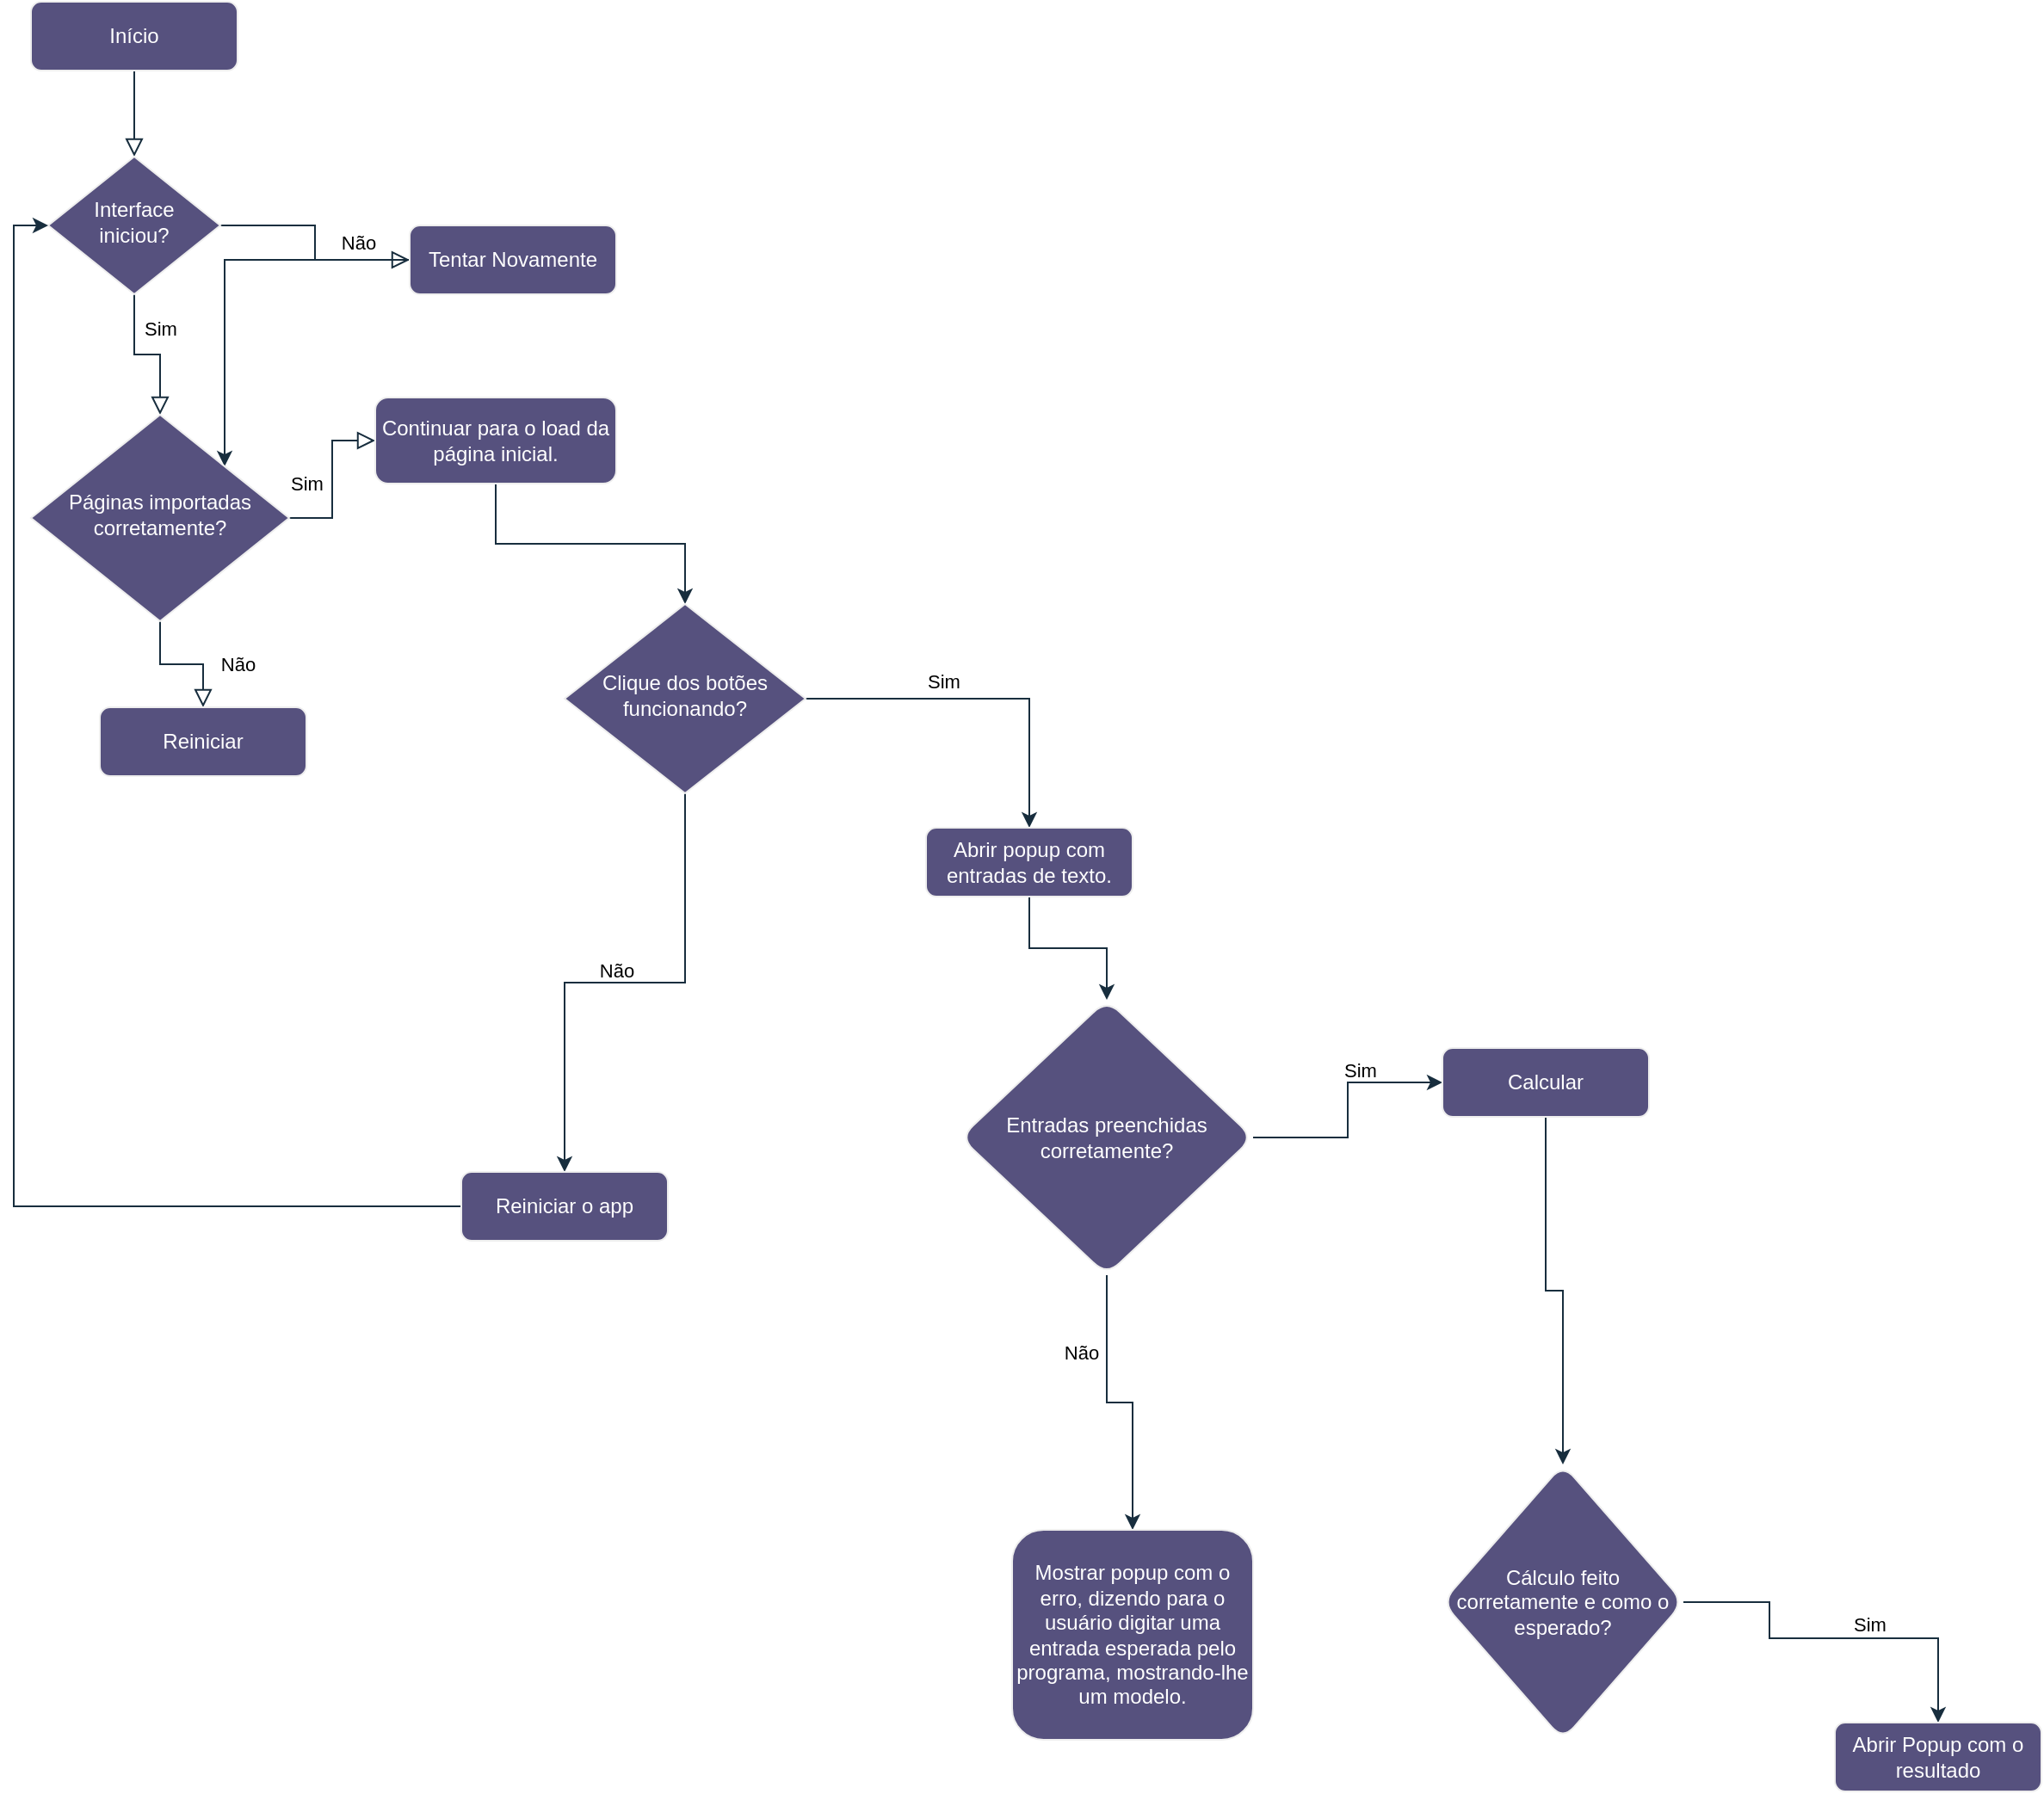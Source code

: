 <mxfile version="24.2.3" type="github">
  <diagram id="C5RBs43oDa-KdzZeNtuy" name="Page-1">
    <mxGraphModel dx="2625" dy="1508" grid="1" gridSize="10" guides="1" tooltips="1" connect="1" arrows="1" fold="1" page="0" pageScale="1" pageWidth="827" pageHeight="1169" math="0" shadow="0">
      <root>
        <mxCell id="WIyWlLk6GJQsqaUBKTNV-0" />
        <mxCell id="WIyWlLk6GJQsqaUBKTNV-1" parent="WIyWlLk6GJQsqaUBKTNV-0" />
        <mxCell id="WIyWlLk6GJQsqaUBKTNV-2" value="" style="rounded=0;jettySize=auto;orthogonalLoop=1;fontSize=11;endArrow=block;endFill=0;endSize=8;strokeWidth=1;shadow=0;labelBackgroundColor=none;edgeStyle=orthogonalEdgeStyle;strokeColor=#182E3E;fontColor=default;labelBorderColor=none;textShadow=0;html=1;" parent="WIyWlLk6GJQsqaUBKTNV-1" source="WIyWlLk6GJQsqaUBKTNV-3" target="WIyWlLk6GJQsqaUBKTNV-6" edge="1">
          <mxGeometry relative="1" as="geometry" />
        </mxCell>
        <mxCell id="WIyWlLk6GJQsqaUBKTNV-3" value="Início" style="rounded=1;fontSize=12;glass=0;strokeWidth=1;shadow=0;labelBackgroundColor=none;fillColor=#56517E;strokeColor=#EEEEEE;fontColor=#FFFFFF;labelBorderColor=none;textShadow=0;whiteSpace=wrap;html=1;" parent="WIyWlLk6GJQsqaUBKTNV-1" vertex="1">
          <mxGeometry x="160" y="80" width="120" height="40" as="geometry" />
        </mxCell>
        <mxCell id="WIyWlLk6GJQsqaUBKTNV-4" value="Sim" style="rounded=0;jettySize=auto;orthogonalLoop=1;fontSize=11;endArrow=block;endFill=0;endSize=8;strokeWidth=1;shadow=0;labelBackgroundColor=none;edgeStyle=orthogonalEdgeStyle;strokeColor=#182E3E;fontColor=default;labelBorderColor=none;textShadow=0;html=1;" parent="WIyWlLk6GJQsqaUBKTNV-1" source="WIyWlLk6GJQsqaUBKTNV-6" target="WIyWlLk6GJQsqaUBKTNV-10" edge="1">
          <mxGeometry x="-0.528" y="15" relative="1" as="geometry">
            <mxPoint as="offset" />
          </mxGeometry>
        </mxCell>
        <mxCell id="WIyWlLk6GJQsqaUBKTNV-5" value="Não" style="edgeStyle=orthogonalEdgeStyle;rounded=0;jettySize=auto;orthogonalLoop=1;fontSize=11;endArrow=block;endFill=0;endSize=8;strokeWidth=1;shadow=0;labelBackgroundColor=none;strokeColor=#182E3E;fontColor=default;labelBorderColor=none;textShadow=0;html=1;" parent="WIyWlLk6GJQsqaUBKTNV-1" source="WIyWlLk6GJQsqaUBKTNV-6" target="WIyWlLk6GJQsqaUBKTNV-7" edge="1">
          <mxGeometry x="0.539" y="10" relative="1" as="geometry">
            <mxPoint as="offset" />
          </mxGeometry>
        </mxCell>
        <mxCell id="WIyWlLk6GJQsqaUBKTNV-6" value="Interface iniciou?" style="rhombus;shadow=0;fontFamily=Helvetica;fontSize=12;align=center;strokeWidth=1;spacing=6;spacingTop=-4;labelBackgroundColor=none;fillColor=#56517E;strokeColor=#EEEEEE;fontColor=#FFFFFF;labelBorderColor=none;textShadow=0;whiteSpace=wrap;html=1;" parent="WIyWlLk6GJQsqaUBKTNV-1" vertex="1">
          <mxGeometry x="170" y="170" width="100" height="80" as="geometry" />
        </mxCell>
        <mxCell id="Q0HhOCMZUJaKblz0_Jue-43" style="edgeStyle=orthogonalEdgeStyle;rounded=0;orthogonalLoop=1;jettySize=auto;html=1;entryX=1;entryY=0;entryDx=0;entryDy=0;strokeColor=#182E3E;" edge="1" parent="WIyWlLk6GJQsqaUBKTNV-1" source="WIyWlLk6GJQsqaUBKTNV-7" target="WIyWlLk6GJQsqaUBKTNV-10">
          <mxGeometry relative="1" as="geometry" />
        </mxCell>
        <mxCell id="WIyWlLk6GJQsqaUBKTNV-7" value="Tentar Novamente" style="rounded=1;fontSize=12;glass=0;strokeWidth=1;shadow=0;labelBackgroundColor=none;fillColor=#56517E;strokeColor=#EEEEEE;fontColor=#FFFFFF;labelBorderColor=none;textShadow=0;whiteSpace=wrap;html=1;" parent="WIyWlLk6GJQsqaUBKTNV-1" vertex="1">
          <mxGeometry x="380" y="210" width="120" height="40" as="geometry" />
        </mxCell>
        <mxCell id="WIyWlLk6GJQsqaUBKTNV-8" value="Não" style="rounded=0;jettySize=auto;orthogonalLoop=1;fontSize=11;endArrow=block;endFill=0;endSize=8;strokeWidth=1;shadow=0;labelBackgroundColor=none;edgeStyle=orthogonalEdgeStyle;strokeColor=#182E3E;fontColor=default;labelBorderColor=none;textShadow=0;html=1;" parent="WIyWlLk6GJQsqaUBKTNV-1" source="WIyWlLk6GJQsqaUBKTNV-10" target="WIyWlLk6GJQsqaUBKTNV-11" edge="1">
          <mxGeometry x="0.333" y="20" relative="1" as="geometry">
            <mxPoint as="offset" />
          </mxGeometry>
        </mxCell>
        <mxCell id="WIyWlLk6GJQsqaUBKTNV-9" value="Sim" style="edgeStyle=orthogonalEdgeStyle;rounded=0;jettySize=auto;orthogonalLoop=1;fontSize=11;endArrow=block;endFill=0;endSize=8;strokeWidth=1;shadow=0;labelBackgroundColor=none;strokeColor=#182E3E;fontColor=default;labelBorderColor=none;textShadow=0;html=1;" parent="WIyWlLk6GJQsqaUBKTNV-1" source="WIyWlLk6GJQsqaUBKTNV-10" target="WIyWlLk6GJQsqaUBKTNV-12" edge="1">
          <mxGeometry x="-0.051" y="15" relative="1" as="geometry">
            <mxPoint as="offset" />
          </mxGeometry>
        </mxCell>
        <mxCell id="WIyWlLk6GJQsqaUBKTNV-10" value="Páginas importadas corretamente?" style="rhombus;shadow=0;fontFamily=Helvetica;fontSize=12;align=center;strokeWidth=1;spacing=6;spacingTop=-4;labelBackgroundColor=none;fillColor=#56517E;strokeColor=#EEEEEE;fontColor=#FFFFFF;labelBorderColor=none;textShadow=0;whiteSpace=wrap;html=1;" parent="WIyWlLk6GJQsqaUBKTNV-1" vertex="1">
          <mxGeometry x="160" y="320" width="150" height="120" as="geometry" />
        </mxCell>
        <mxCell id="WIyWlLk6GJQsqaUBKTNV-11" value="Reiniciar" style="rounded=1;fontSize=12;glass=0;strokeWidth=1;shadow=0;labelBackgroundColor=none;fillColor=#56517E;strokeColor=#EEEEEE;fontColor=#FFFFFF;labelBorderColor=none;textShadow=0;whiteSpace=wrap;html=1;" parent="WIyWlLk6GJQsqaUBKTNV-1" vertex="1">
          <mxGeometry x="200" y="490" width="120" height="40" as="geometry" />
        </mxCell>
        <mxCell id="Q0HhOCMZUJaKblz0_Jue-4" value="" style="edgeStyle=orthogonalEdgeStyle;rounded=0;orthogonalLoop=1;jettySize=auto;entryX=0.5;entryY=0;entryDx=0;entryDy=0;strokeColor=#182E3E;fontColor=default;labelBackgroundColor=none;labelBorderColor=none;textShadow=0;html=1;" edge="1" parent="WIyWlLk6GJQsqaUBKTNV-1" source="WIyWlLk6GJQsqaUBKTNV-12" target="Q0HhOCMZUJaKblz0_Jue-3">
          <mxGeometry relative="1" as="geometry" />
        </mxCell>
        <mxCell id="WIyWlLk6GJQsqaUBKTNV-12" value="Continuar para o load da página inicial." style="rounded=1;fontSize=12;glass=0;strokeWidth=1;shadow=0;labelBackgroundColor=none;fillColor=#56517E;strokeColor=#EEEEEE;fontColor=#FFFFFF;labelBorderColor=none;textShadow=0;whiteSpace=wrap;html=1;" parent="WIyWlLk6GJQsqaUBKTNV-1" vertex="1">
          <mxGeometry x="360" y="310" width="140" height="50" as="geometry" />
        </mxCell>
        <mxCell id="Q0HhOCMZUJaKblz0_Jue-9" value="" style="edgeStyle=orthogonalEdgeStyle;rounded=0;orthogonalLoop=1;jettySize=auto;strokeColor=#182E3E;fontColor=default;labelBackgroundColor=none;labelBorderColor=none;textShadow=0;html=1;" edge="1" parent="WIyWlLk6GJQsqaUBKTNV-1" source="Q0HhOCMZUJaKblz0_Jue-3" target="Q0HhOCMZUJaKblz0_Jue-8">
          <mxGeometry relative="1" as="geometry" />
        </mxCell>
        <mxCell id="Q0HhOCMZUJaKblz0_Jue-16" value="&lt;font color=&quot;#000000&quot;&gt;Sim&lt;/font&gt;" style="edgeLabel;html=1;align=center;verticalAlign=middle;resizable=0;points=[];strokeColor=#EEEEEE;fontColor=#FFFFFF;fillColor=#56517E;labelBackgroundColor=none;" vertex="1" connectable="0" parent="Q0HhOCMZUJaKblz0_Jue-9">
          <mxGeometry x="-0.22" y="-1" relative="1" as="geometry">
            <mxPoint y="-11" as="offset" />
          </mxGeometry>
        </mxCell>
        <mxCell id="Q0HhOCMZUJaKblz0_Jue-40" style="edgeStyle=orthogonalEdgeStyle;rounded=0;orthogonalLoop=1;jettySize=auto;html=1;strokeColor=#182E3E;entryX=0.5;entryY=0;entryDx=0;entryDy=0;" edge="1" parent="WIyWlLk6GJQsqaUBKTNV-1" source="Q0HhOCMZUJaKblz0_Jue-3" target="Q0HhOCMZUJaKblz0_Jue-41">
          <mxGeometry relative="1" as="geometry">
            <mxPoint x="470" y="740.0" as="targetPoint" />
          </mxGeometry>
        </mxCell>
        <mxCell id="Q0HhOCMZUJaKblz0_Jue-3" value="Clique dos botões funcionando?" style="rhombus;shadow=0;fontFamily=Helvetica;fontSize=12;align=center;strokeWidth=1;spacing=6;spacingTop=-4;labelBackgroundColor=none;fillColor=#56517E;strokeColor=#EEEEEE;fontColor=#FFFFFF;labelBorderColor=none;textShadow=0;whiteSpace=wrap;html=1;" vertex="1" parent="WIyWlLk6GJQsqaUBKTNV-1">
          <mxGeometry x="470" y="430" width="140" height="110" as="geometry" />
        </mxCell>
        <mxCell id="Q0HhOCMZUJaKblz0_Jue-26" value="" style="edgeStyle=orthogonalEdgeStyle;rounded=0;orthogonalLoop=1;jettySize=auto;html=1;strokeColor=#182E3E;" edge="1" parent="WIyWlLk6GJQsqaUBKTNV-1" source="Q0HhOCMZUJaKblz0_Jue-8" target="Q0HhOCMZUJaKblz0_Jue-25">
          <mxGeometry relative="1" as="geometry" />
        </mxCell>
        <mxCell id="Q0HhOCMZUJaKblz0_Jue-8" value="Abrir popup com entradas de texto." style="rounded=1;fontSize=12;glass=0;strokeWidth=1;shadow=0;labelBackgroundColor=none;fillColor=#56517E;strokeColor=#EEEEEE;fontColor=#FFFFFF;labelBorderColor=none;textShadow=0;whiteSpace=wrap;html=1;" vertex="1" parent="WIyWlLk6GJQsqaUBKTNV-1">
          <mxGeometry x="680" y="560" width="120" height="40" as="geometry" />
        </mxCell>
        <mxCell id="Q0HhOCMZUJaKblz0_Jue-17" style="edgeStyle=orthogonalEdgeStyle;rounded=0;orthogonalLoop=1;jettySize=auto;html=1;exitX=0.5;exitY=1;exitDx=0;exitDy=0;strokeColor=#182E3E;fontColor=default;labelBackgroundColor=none;" edge="1" parent="WIyWlLk6GJQsqaUBKTNV-1" source="Q0HhOCMZUJaKblz0_Jue-3" target="Q0HhOCMZUJaKblz0_Jue-3">
          <mxGeometry relative="1" as="geometry" />
        </mxCell>
        <mxCell id="Q0HhOCMZUJaKblz0_Jue-28" style="edgeStyle=orthogonalEdgeStyle;rounded=0;orthogonalLoop=1;jettySize=auto;html=1;strokeColor=#182E3E;" edge="1" parent="WIyWlLk6GJQsqaUBKTNV-1" source="Q0HhOCMZUJaKblz0_Jue-25" target="Q0HhOCMZUJaKblz0_Jue-27">
          <mxGeometry relative="1" as="geometry" />
        </mxCell>
        <mxCell id="Q0HhOCMZUJaKblz0_Jue-37" style="edgeStyle=orthogonalEdgeStyle;rounded=0;orthogonalLoop=1;jettySize=auto;html=1;strokeColor=#182E3E;entryX=0.5;entryY=0;entryDx=0;entryDy=0;" edge="1" parent="WIyWlLk6GJQsqaUBKTNV-1" source="Q0HhOCMZUJaKblz0_Jue-25" target="Q0HhOCMZUJaKblz0_Jue-38">
          <mxGeometry relative="1" as="geometry">
            <mxPoint x="790" y="950.0" as="targetPoint" />
          </mxGeometry>
        </mxCell>
        <mxCell id="Q0HhOCMZUJaKblz0_Jue-25" value="Entradas preenchidas corretamente?" style="rhombus;whiteSpace=wrap;html=1;fillColor=#56517E;strokeColor=#EEEEEE;fontColor=#FFFFFF;rounded=1;glass=0;strokeWidth=1;shadow=0;labelBackgroundColor=none;labelBorderColor=none;" vertex="1" parent="WIyWlLk6GJQsqaUBKTNV-1">
          <mxGeometry x="700" y="660" width="170" height="160" as="geometry" />
        </mxCell>
        <mxCell id="Q0HhOCMZUJaKblz0_Jue-32" style="edgeStyle=orthogonalEdgeStyle;rounded=0;orthogonalLoop=1;jettySize=auto;html=1;strokeColor=#182E3E;entryX=0.5;entryY=0;entryDx=0;entryDy=0;" edge="1" parent="WIyWlLk6GJQsqaUBKTNV-1" source="Q0HhOCMZUJaKblz0_Jue-27" target="Q0HhOCMZUJaKblz0_Jue-33">
          <mxGeometry relative="1" as="geometry">
            <mxPoint x="1050" y="920" as="targetPoint" />
          </mxGeometry>
        </mxCell>
        <mxCell id="Q0HhOCMZUJaKblz0_Jue-27" value="Calcular" style="rounded=1;fontSize=12;glass=0;strokeWidth=1;shadow=0;labelBackgroundColor=none;fillColor=#56517E;strokeColor=#EEEEEE;fontColor=#FFFFFF;labelBorderColor=none;textShadow=0;whiteSpace=wrap;html=1;" vertex="1" parent="WIyWlLk6GJQsqaUBKTNV-1">
          <mxGeometry x="980" y="688" width="120" height="40" as="geometry" />
        </mxCell>
        <mxCell id="Q0HhOCMZUJaKblz0_Jue-30" value="Text" style="text;html=1;align=center;verticalAlign=middle;resizable=0;points=[];autosize=1;strokeColor=none;fillColor=none;fontColor=#FFFFFF;" vertex="1" parent="WIyWlLk6GJQsqaUBKTNV-1">
          <mxGeometry x="865" y="698" width="50" height="30" as="geometry" />
        </mxCell>
        <mxCell id="Q0HhOCMZUJaKblz0_Jue-31" value="&lt;font color=&quot;#000000&quot;&gt;Sim&lt;/font&gt;" style="edgeLabel;html=1;align=center;verticalAlign=middle;resizable=0;points=[];strokeColor=#EEEEEE;fontColor=#FFFFFF;fillColor=#56517E;labelBackgroundColor=none;" vertex="1" connectable="0" parent="WIyWlLk6GJQsqaUBKTNV-1">
          <mxGeometry x="750" y="470" as="geometry">
            <mxPoint x="182" y="231" as="offset" />
          </mxGeometry>
        </mxCell>
        <mxCell id="Q0HhOCMZUJaKblz0_Jue-34" style="edgeStyle=orthogonalEdgeStyle;rounded=0;orthogonalLoop=1;jettySize=auto;html=1;strokeColor=#182E3E;entryX=0.5;entryY=0;entryDx=0;entryDy=0;exitX=1;exitY=0.5;exitDx=0;exitDy=0;" edge="1" parent="WIyWlLk6GJQsqaUBKTNV-1" source="Q0HhOCMZUJaKblz0_Jue-33" target="Q0HhOCMZUJaKblz0_Jue-36">
          <mxGeometry relative="1" as="geometry">
            <mxPoint x="1260" y="1060" as="targetPoint" />
            <Array as="points">
              <mxPoint x="1170" y="1010" />
              <mxPoint x="1170" y="1031" />
              <mxPoint x="1268" y="1031" />
            </Array>
          </mxGeometry>
        </mxCell>
        <mxCell id="Q0HhOCMZUJaKblz0_Jue-33" value="Cálculo feito corretamente e como o esperado?" style="rhombus;whiteSpace=wrap;html=1;fillColor=#56517E;strokeColor=#EEEEEE;fontColor=#FFFFFF;rounded=1;glass=0;strokeWidth=1;shadow=0;labelBackgroundColor=none;labelBorderColor=none;" vertex="1" parent="WIyWlLk6GJQsqaUBKTNV-1">
          <mxGeometry x="980" y="930" width="140" height="160" as="geometry" />
        </mxCell>
        <mxCell id="Q0HhOCMZUJaKblz0_Jue-35" value="&lt;span style=&quot;color: rgb(0, 0, 0); font-size: 11px;&quot;&gt;Sim&lt;/span&gt;" style="text;html=1;align=center;verticalAlign=middle;resizable=0;points=[];autosize=1;strokeColor=none;fillColor=none;fontColor=#FFFFFF;" vertex="1" parent="WIyWlLk6GJQsqaUBKTNV-1">
          <mxGeometry x="1208" y="1008" width="40" height="30" as="geometry" />
        </mxCell>
        <mxCell id="Q0HhOCMZUJaKblz0_Jue-36" value="Abrir Popup com o resultado" style="rounded=1;fontSize=12;glass=0;strokeWidth=1;shadow=0;labelBackgroundColor=none;fillColor=#56517E;strokeColor=#EEEEEE;fontColor=#FFFFFF;labelBorderColor=none;textShadow=0;whiteSpace=wrap;html=1;" vertex="1" parent="WIyWlLk6GJQsqaUBKTNV-1">
          <mxGeometry x="1208" y="1080" width="120" height="40" as="geometry" />
        </mxCell>
        <mxCell id="Q0HhOCMZUJaKblz0_Jue-38" value="Mostrar popup com o erro, dizendo para o usuário digitar uma entrada esperada pelo programa, mostrando-lhe um modelo." style="rounded=1;fontSize=12;glass=0;strokeWidth=1;shadow=0;labelBackgroundColor=none;fillColor=#56517E;strokeColor=#EEEEEE;fontColor=#FFFFFF;labelBorderColor=none;textShadow=0;whiteSpace=wrap;html=1;" vertex="1" parent="WIyWlLk6GJQsqaUBKTNV-1">
          <mxGeometry x="730" y="968" width="140" height="122" as="geometry" />
        </mxCell>
        <mxCell id="Q0HhOCMZUJaKblz0_Jue-39" value="&lt;span style=&quot;color: rgb(0, 0, 0); font-size: 11px;&quot;&gt;Não&lt;/span&gt;" style="text;html=1;align=center;verticalAlign=middle;resizable=0;points=[];autosize=1;strokeColor=none;fillColor=none;fontColor=#FFFFFF;" vertex="1" parent="WIyWlLk6GJQsqaUBKTNV-1">
          <mxGeometry x="750" y="850" width="40" height="30" as="geometry" />
        </mxCell>
        <mxCell id="Q0HhOCMZUJaKblz0_Jue-45" style="edgeStyle=orthogonalEdgeStyle;rounded=0;orthogonalLoop=1;jettySize=auto;html=1;entryX=0;entryY=0.5;entryDx=0;entryDy=0;strokeColor=#182E3E;" edge="1" parent="WIyWlLk6GJQsqaUBKTNV-1" source="Q0HhOCMZUJaKblz0_Jue-41" target="WIyWlLk6GJQsqaUBKTNV-6">
          <mxGeometry relative="1" as="geometry" />
        </mxCell>
        <mxCell id="Q0HhOCMZUJaKblz0_Jue-41" value="Reiniciar o app" style="rounded=1;fontSize=12;glass=0;strokeWidth=1;shadow=0;labelBackgroundColor=none;fillColor=#56517E;strokeColor=#EEEEEE;fontColor=#FFFFFF;labelBorderColor=none;textShadow=0;whiteSpace=wrap;html=1;" vertex="1" parent="WIyWlLk6GJQsqaUBKTNV-1">
          <mxGeometry x="410" y="760" width="120" height="40" as="geometry" />
        </mxCell>
        <mxCell id="Q0HhOCMZUJaKblz0_Jue-44" value="&lt;span style=&quot;color: rgb(0, 0, 0); font-size: 11px;&quot;&gt;Não&lt;/span&gt;" style="text;html=1;align=center;verticalAlign=middle;resizable=0;points=[];autosize=1;strokeColor=none;fillColor=none;fontColor=#FFFFFF;" vertex="1" parent="WIyWlLk6GJQsqaUBKTNV-1">
          <mxGeometry x="480" y="628" width="40" height="30" as="geometry" />
        </mxCell>
      </root>
    </mxGraphModel>
  </diagram>
</mxfile>
